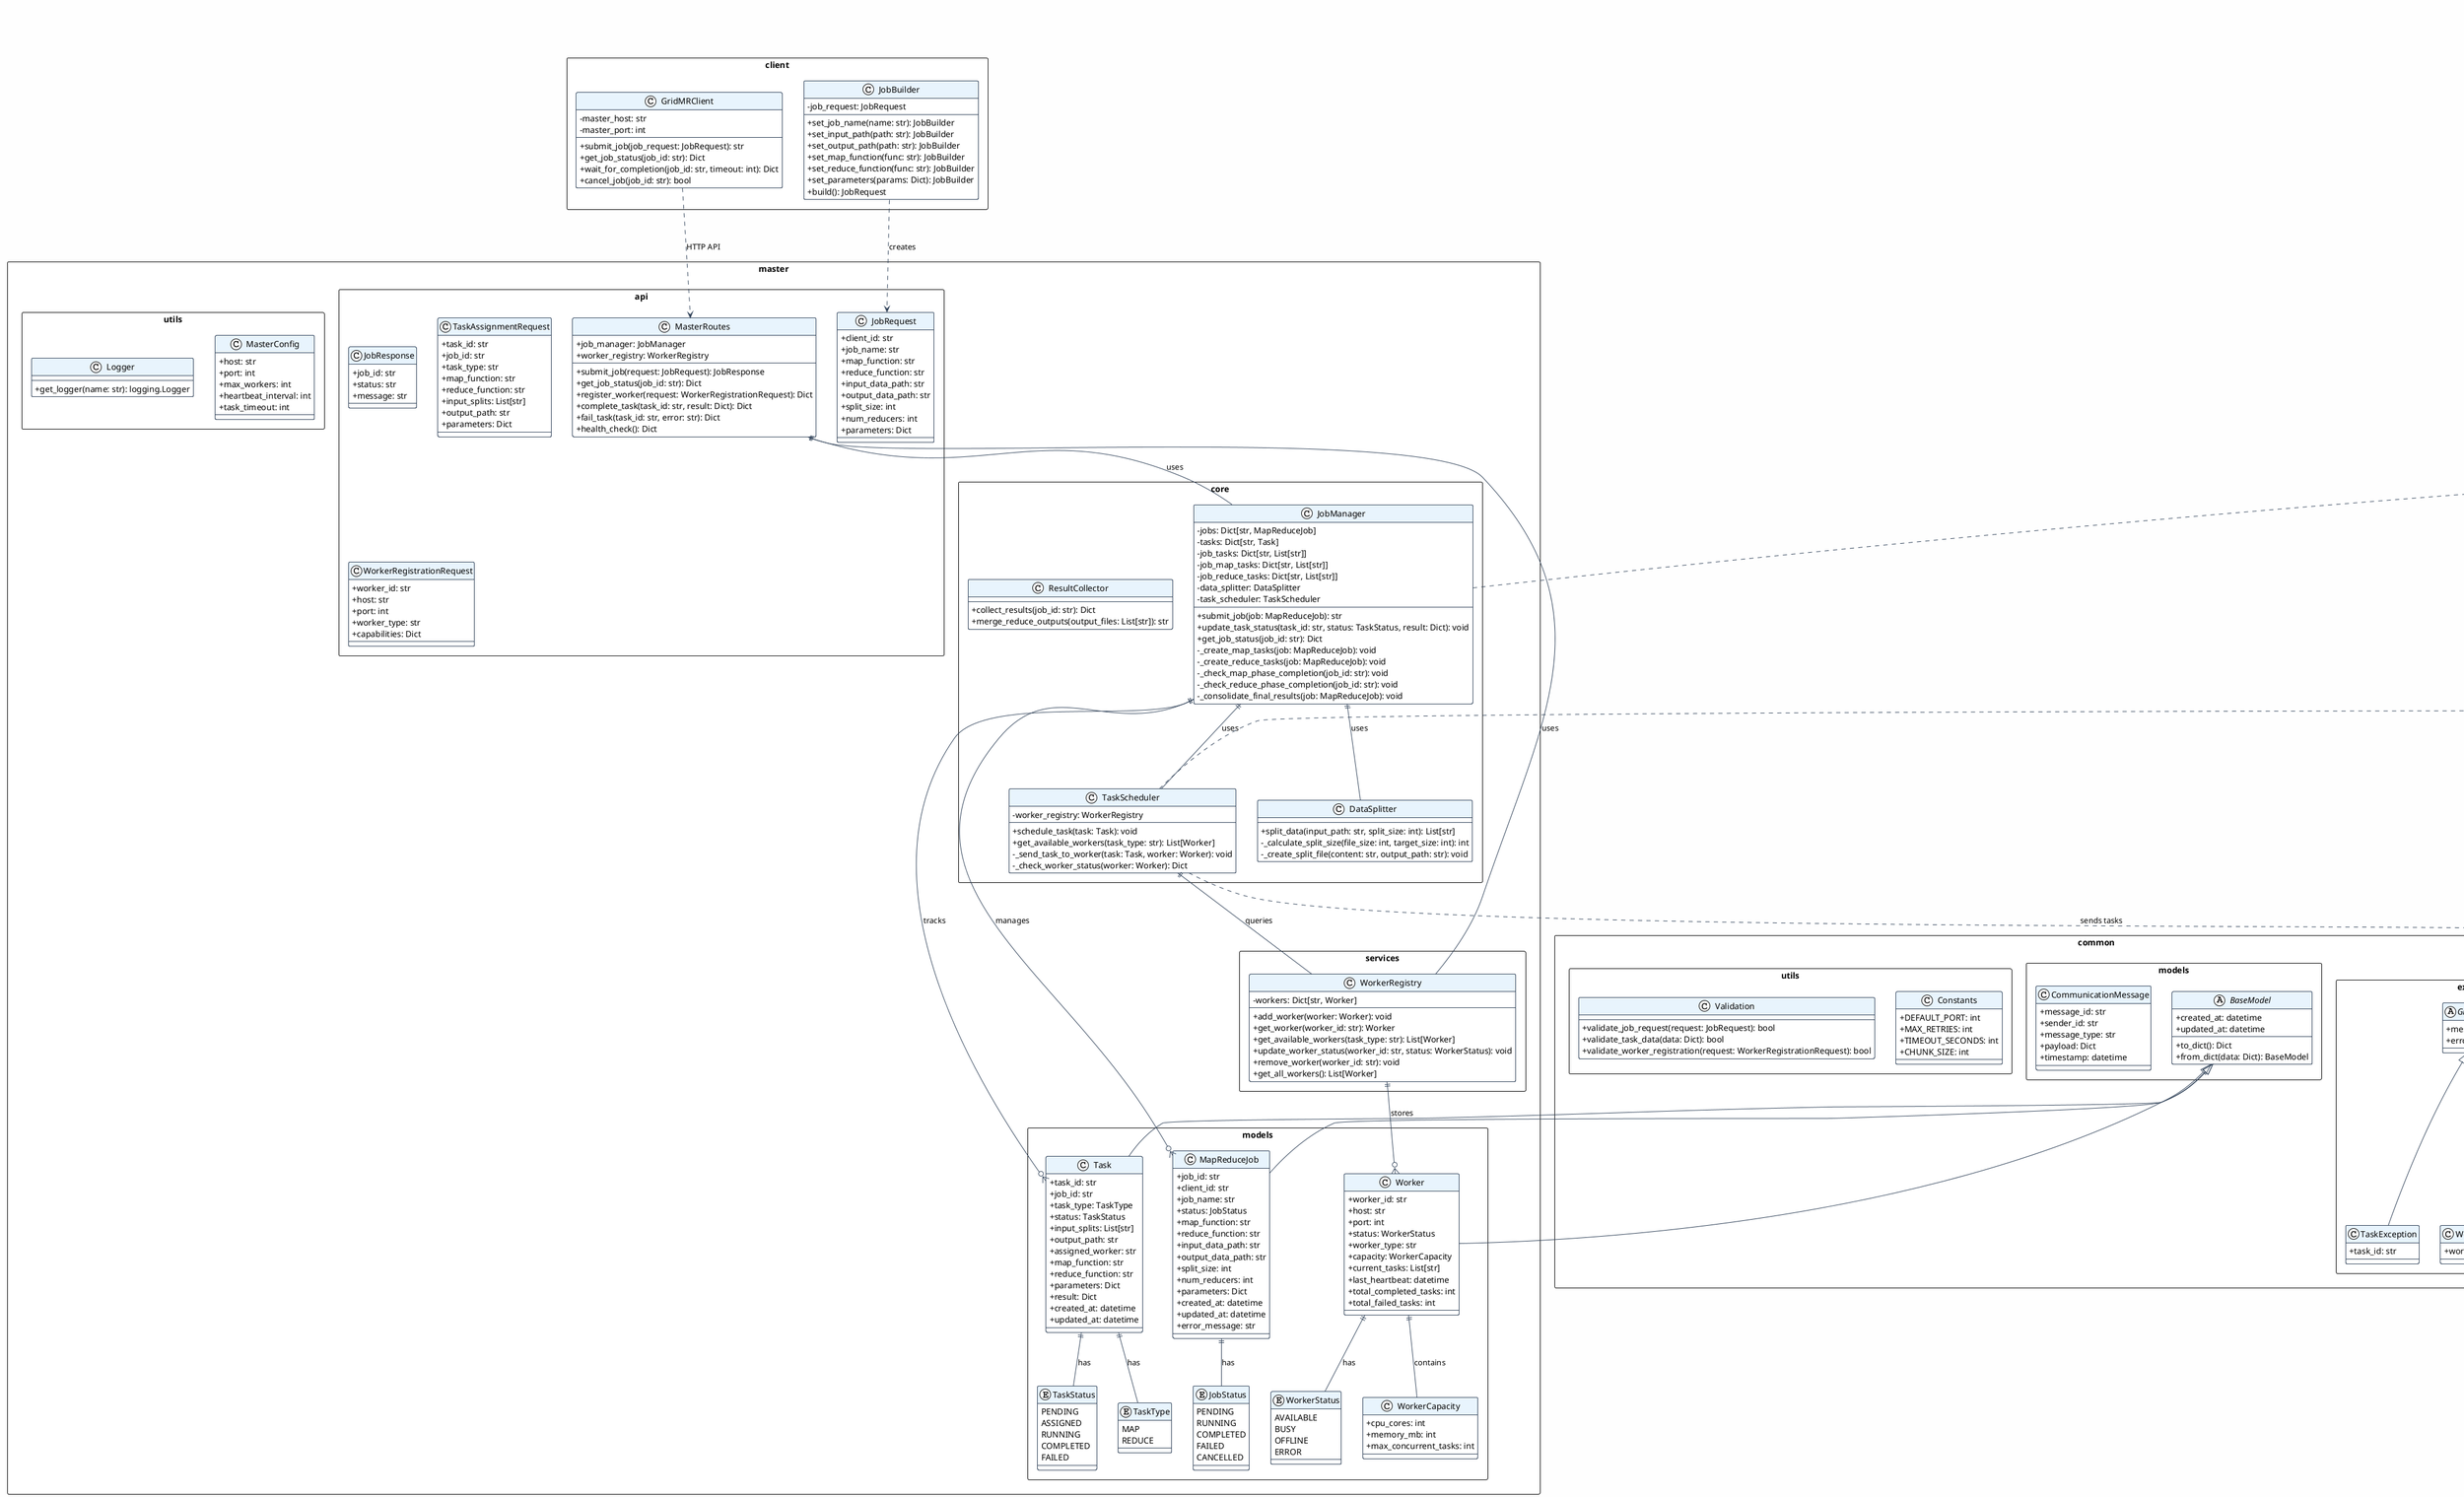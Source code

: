 @startuml GridMR_MapReduce_Framework

!theme plain
skinparam classAttributeIconSize 0
skinparam backgroundColor #FEFEFE
skinparam packageStyle rectangle
skinparam classBorderColor #2E4057
skinparam classHeaderBackgroundColor #E8F4FD
skinparam arrowColor #2E4057

' ========== MASTER PACKAGE ==========
package "master" {
    
    package "api" {
        class JobRequest {
            + client_id: str
            + job_name: str
            + map_function: str
            + reduce_function: str
            + input_data_path: str
            + output_data_path: str
            + split_size: int
            + num_reducers: int
            + parameters: Dict
        }
        
        class JobResponse {
            + job_id: str
            + status: str
            + message: str
        }
        
        class TaskAssignmentRequest {
            + task_id: str
            + job_id: str
            + task_type: str
            + map_function: str
            + reduce_function: str
            + input_splits: List[str]
            + output_path: str
            + parameters: Dict
        }
        
        class WorkerRegistrationRequest {
            + worker_id: str
            + host: str
            + port: int
            + worker_type: str
            + capabilities: Dict
        }
        
        class MasterRoutes {
            + job_manager: JobManager
            + worker_registry: WorkerRegistry
            + submit_job(request: JobRequest): JobResponse
            + get_job_status(job_id: str): Dict
            + register_worker(request: WorkerRegistrationRequest): Dict
            + complete_task(task_id: str, result: Dict): Dict
            + fail_task(task_id: str, error: str): Dict
            + health_check(): Dict
        }
    }
    
    package "core" {
        class JobManager {
            - jobs: Dict[str, MapReduceJob]
            - tasks: Dict[str, Task]
            - job_tasks: Dict[str, List[str]]
            - job_map_tasks: Dict[str, List[str]]
            - job_reduce_tasks: Dict[str, List[str]]
            - data_splitter: DataSplitter
            - task_scheduler: TaskScheduler
            + submit_job(job: MapReduceJob): str
            + update_task_status(task_id: str, status: TaskStatus, result: Dict): void
            + get_job_status(job_id: str): Dict
            - _create_map_tasks(job: MapReduceJob): void
            - _create_reduce_tasks(job: MapReduceJob): void
            - _check_map_phase_completion(job_id: str): void
            - _check_reduce_phase_completion(job_id: str): void
            - _consolidate_final_results(job: MapReduceJob): void
        }
        
        class TaskScheduler {
            - worker_registry: WorkerRegistry
            + schedule_task(task: Task): void
            + get_available_workers(task_type: str): List[Worker]
            - _send_task_to_worker(task: Task, worker: Worker): void
            - _check_worker_status(worker: Worker): Dict
        }
        
        class DataSplitter {
            + split_data(input_path: str, split_size: int): List[str]
            - _calculate_split_size(file_size: int, target_size: int): int
            - _create_split_file(content: str, output_path: str): void
        }
        
        class ResultCollector {
            + collect_results(job_id: str): Dict
            + merge_reduce_outputs(output_files: List[str]): str
        }
    }
    
    package "models" {
        enum JobStatus {
            PENDING
            RUNNING
            COMPLETED
            FAILED
            CANCELLED
        }
        
        enum TaskStatus {
            PENDING
            ASSIGNED
            RUNNING
            COMPLETED
            FAILED
        }
        
        enum TaskType {
            MAP
            REDUCE
        }
        
        class MapReduceJob {
            + job_id: str
            + client_id: str
            + job_name: str
            + status: JobStatus
            + map_function: str
            + reduce_function: str
            + input_data_path: str
            + output_data_path: str
            + split_size: int
            + num_reducers: int
            + parameters: Dict
            + created_at: datetime
            + updated_at: datetime
            + error_message: str
        }
        
        class Task {
            + task_id: str
            + job_id: str
            + task_type: TaskType
            + status: TaskStatus
            + input_splits: List[str]
            + output_path: str
            + assigned_worker: str
            + map_function: str
            + reduce_function: str
            + parameters: Dict
            + result: Dict
            + created_at: datetime
            + updated_at: datetime
        }
        
        enum WorkerStatus {
            AVAILABLE
            BUSY
            OFFLINE
            ERROR
        }
        
        class WorkerCapacity {
            + cpu_cores: int
            + memory_mb: int
            + max_concurrent_tasks: int
        }
        
        class Worker {
            + worker_id: str
            + host: str
            + port: int
            + status: WorkerStatus
            + worker_type: str
            + capacity: WorkerCapacity
            + current_tasks: List[str]
            + last_heartbeat: datetime
            + total_completed_tasks: int
            + total_failed_tasks: int
        }
    }
    
    package "services" {
        class WorkerRegistry {
            - workers: Dict[str, Worker]
            + add_worker(worker: Worker): void
            + get_worker(worker_id: str): Worker
            + get_available_workers(task_type: str): List[Worker]
            + update_worker_status(worker_id: str, status: WorkerStatus): void
            + remove_worker(worker_id: str): void
            + get_all_workers(): List[Worker]
        }
    }
    
    package "utils" {
        class MasterConfig {
            + host: str
            + port: int
            + max_workers: int
            + heartbeat_interval: int
            + task_timeout: int
        }
        
        class Logger {
            + get_logger(name: str): logging.Logger
        }
    }
}

' ========== WORKER PACKAGE ==========
package "worker" {
    
    package "api" {
        class TaskAssignmentRequest {
            + task_id: str
            + job_id: str
            + task_type: str
            + map_function: str
            + reduce_function: str
            + input_splits: List[str]
            + output_path: str
            + parameters: Dict
        }
        
        class WorkerRoutes {
            + worker_engine: WorkerEngine
            + resource_monitor: ResourceMonitor
            + assign_task(request: TaskAssignmentRequest): Dict
            + get_status(): Dict
            + get_metrics(): Dict
            + health_check(): Dict
        }
    }
    
    package "core" {
        class WorkerEngine {
            - worker_id: str
            - master_client: MasterClient
            - task_executor: TaskExecutor
            - resource_monitor: ResourceMonitor
            - heartbeat_service: HeartbeatService
            - data_manager: DataManager
            - metrics_collector: MetricsCollector
            + start(): void
            + stop(): void
            + submit_task(task_data: Dict): void
            + get_worker_status(): Dict
            - _process_task_queue(): void
        }
        
        class TaskExecutor {
            - map_processor: MapProcessor
            - reduce_processor: ReduceProcessor
            + execute_task(task_context: TaskContext): Dict
            - _validate_task_context(context: TaskContext): void
        }
        
        class MapProcessor {
            - data_manager: DataManager
            - sandbox: ExecutionSandbox
            + process(task_context: TaskContext): Dict
            - _get_input_data(input_splits: List[str]): List[Tuple]
            - _execute_map_function(func: callable, data: List, context: TaskContext): List
            - _save_map_output(results: List, output_path: str, num_reducers: int): List[str]
            - _partition_data(key: str, num_reducers: int): int
        }
        
        class ReduceProcessor {
            - data_manager: DataManager
            - sandbox: ExecutionSandbox
            + process(task_context: TaskContext): Dict
            - _get_and_group_input_data(input_files: List[str]): Dict
            - _execute_reduce_function(func: callable, grouped_data: Dict, context: TaskContext): List
            - _save_reduce_output(results: List, output_path: str): str
        }
        
        class ResourceMonitor {
            - monitoring_active: bool
            - metrics_collector: MetricsCollector
            + start(): void
            + stop(): void
            + get_system_metrics(): Dict
            + get_resource_usage(): Dict
            - _monitor_resources(): void
        }
    }
    
    package "models" {
        class TaskContext {
            + task_id: str
            + job_id: str
            + task_type: TaskType
            + input_splits: List[str]
            + output_path: str
            + map_function: str
            + reduce_function: str
            + parameters: Dict
        }
    }
    
    package "services" {
        class MasterClient {
            - master_host: str
            - master_port: int
            - worker_id: str
            + register_with_master(): void
            + report_task_completion(task_id: str, result: Dict): void
            + report_task_failure(task_id: str, error: str): void
            + send_heartbeat(status: Dict): void
            - _get_worker_capabilities(): Dict
        }
        
        class DataManager {
            - cache_dir: str
            + start(): void
            + stop(): void
            + get_data_split(split_path: str): str
            + save_output_data(data: str, output_path: str): void
            - _download_from_url(url: str): str
            - _find_local_file(path: str): str
            - _cleanup_cache(): void
        }
        
        class ExecutionSandbox {
            - timeout_seconds: int
            + execute_function(func_code: str, func_name: str, args: List): Any
            + compile_function(func_code: str, func_name: str): callable
            - _create_restricted_globals(): Dict
        }
        
        class HeartbeatService {
            - master_client: MasterClient
            - worker_engine: WorkerEngine
            - resource_monitor: ResourceMonitor
            - heartbeat_interval: int
            - running: bool
            + start(): void
            + stop(): void
            - _heartbeat_loop(): void
            - _get_worker_status(): Dict
        }
    }
    
    package "utils" {
        class WorkerConfig {
            + worker_id: str
            + worker_type: str
            + worker_port: int
            + master_host: str
            + master_port: int
            + max_concurrent_tasks: int
            + worker_cpu_cores: int
            + worker_memory_mb: int
            + log_level: str
        }
        
        class MetricsCollector {
            - metrics: Dict
            + record_metric(name: str, value: float): void
            + increment_counter(name: str): void
            + get_metrics(): Dict
            + reset_metrics(): void
        }
        
        class Logger {
            + get_logger(name: str): logging.Logger
        }
    }
}

' ========== COMMON PACKAGE ==========
package "common" {
    
    package "exceptions" {
        abstract class GridMRException {
            + message: str
            + error_code: str
        }
        
        class JobException {
            + job_id: str
        }
        
        class TaskException {
            + task_id: str
        }
        
        class WorkerException {
            + worker_id: str
        }
    }
    
    package "models" {
        abstract class BaseModel {
            + created_at: datetime
            + updated_at: datetime
            + to_dict(): Dict
            + from_dict(data: Dict): BaseModel
        }
        
        class CommunicationMessage {
            + message_id: str
            + sender_id: str
            + message_type: str
            + payload: Dict
            + timestamp: datetime
        }
    }
    
    package "utils" {
        class Constants {
            + DEFAULT_PORT: int
            + MAX_RETRIES: int
            + TIMEOUT_SECONDS: int
            + CHUNK_SIZE: int
        }
        
        class Validation {
            + validate_job_request(request: JobRequest): bool
            + validate_task_data(data: Dict): bool
            + validate_worker_registration(request: WorkerRegistrationRequest): bool
        }
    }
}

' ========== CLIENT PACKAGE ==========
package "client" {
    class GridMRClient {
        - master_host: str
        - master_port: int
        + submit_job(job_request: JobRequest): str
        + get_job_status(job_id: str): Dict
        + wait_for_completion(job_id: str, timeout: int): Dict
        + cancel_job(job_id: str): bool
    }
    
    class JobBuilder {
        - job_request: JobRequest
        + set_job_name(name: str): JobBuilder
        + set_input_path(path: str): JobBuilder
        + set_output_path(path: str): JobBuilder
        + set_map_function(func: str): JobBuilder
        + set_reduce_function(func: str): JobBuilder
        + set_parameters(params: Dict): JobBuilder
        + build(): JobRequest
    }
}

' ========== RELATIONSHIPS ==========

' Master relationships
JobManager ||--o{ MapReduceJob : manages
JobManager ||--o{ Task : tracks
JobManager ||-- TaskScheduler : uses
JobManager ||-- DataSplitter : uses
TaskScheduler ||-- WorkerRegistry : queries
WorkerRegistry ||--o{ Worker : stores
MasterRoutes ||-- JobManager : uses
MasterRoutes ||-- WorkerRegistry : uses

' Model relationships
MapReduceJob ||-- JobStatus : has
Task ||-- TaskStatus : has
Task ||-- TaskType : has
Worker ||-- WorkerStatus : has
Worker ||-- WorkerCapacity : contains

' Worker relationships
WorkerEngine ||-- TaskExecutor : contains
WorkerEngine ||-- MasterClient : uses
WorkerEngine ||-- ResourceMonitor : monitors
WorkerEngine ||-- HeartbeatService : runs
WorkerEngine ||-- DataManager : uses
TaskExecutor ||-- MapProcessor : uses
TaskExecutor ||-- ReduceProcessor : uses
MapProcessor ||-- ExecutionSandbox : uses
ReduceProcessor ||-- ExecutionSandbox : uses
HeartbeatService ||-- MasterClient : uses
WorkerRoutes ||-- WorkerEngine : uses

' Task flow relationships
TaskScheduler ..> MasterClient : sends tasks
MasterClient ..> WorkerRoutes : HTTP requests
TaskExecutor ||-- TaskContext : processes

' Exception hierarchy
GridMRException <|-- JobException
GridMRException <|-- TaskException
GridMRException <|-- WorkerException

' Base model inheritance
BaseModel <|-- MapReduceJob
BaseModel <|-- Task
BaseModel <|-- Worker

' Client relationships
GridMRClient ..> MasterRoutes : HTTP API
JobBuilder ..> JobRequest : creates

note right of JobManager : "Orchestrates complete MapReduce\nworkflow with automatic\nphase transitions"

note right of TaskScheduler : "Assigns tasks to workers based\non availability and capabilities"

note right of WorkerEngine : "Main worker orchestration engine\nmanaging task execution lifecycle"

note right of ExecutionSandbox : "Secure environment for executing\nuser-defined map/reduce functions"

note right of DataManager : "Handles data transfer and caching\nfor distributed file operations"

@enduml
